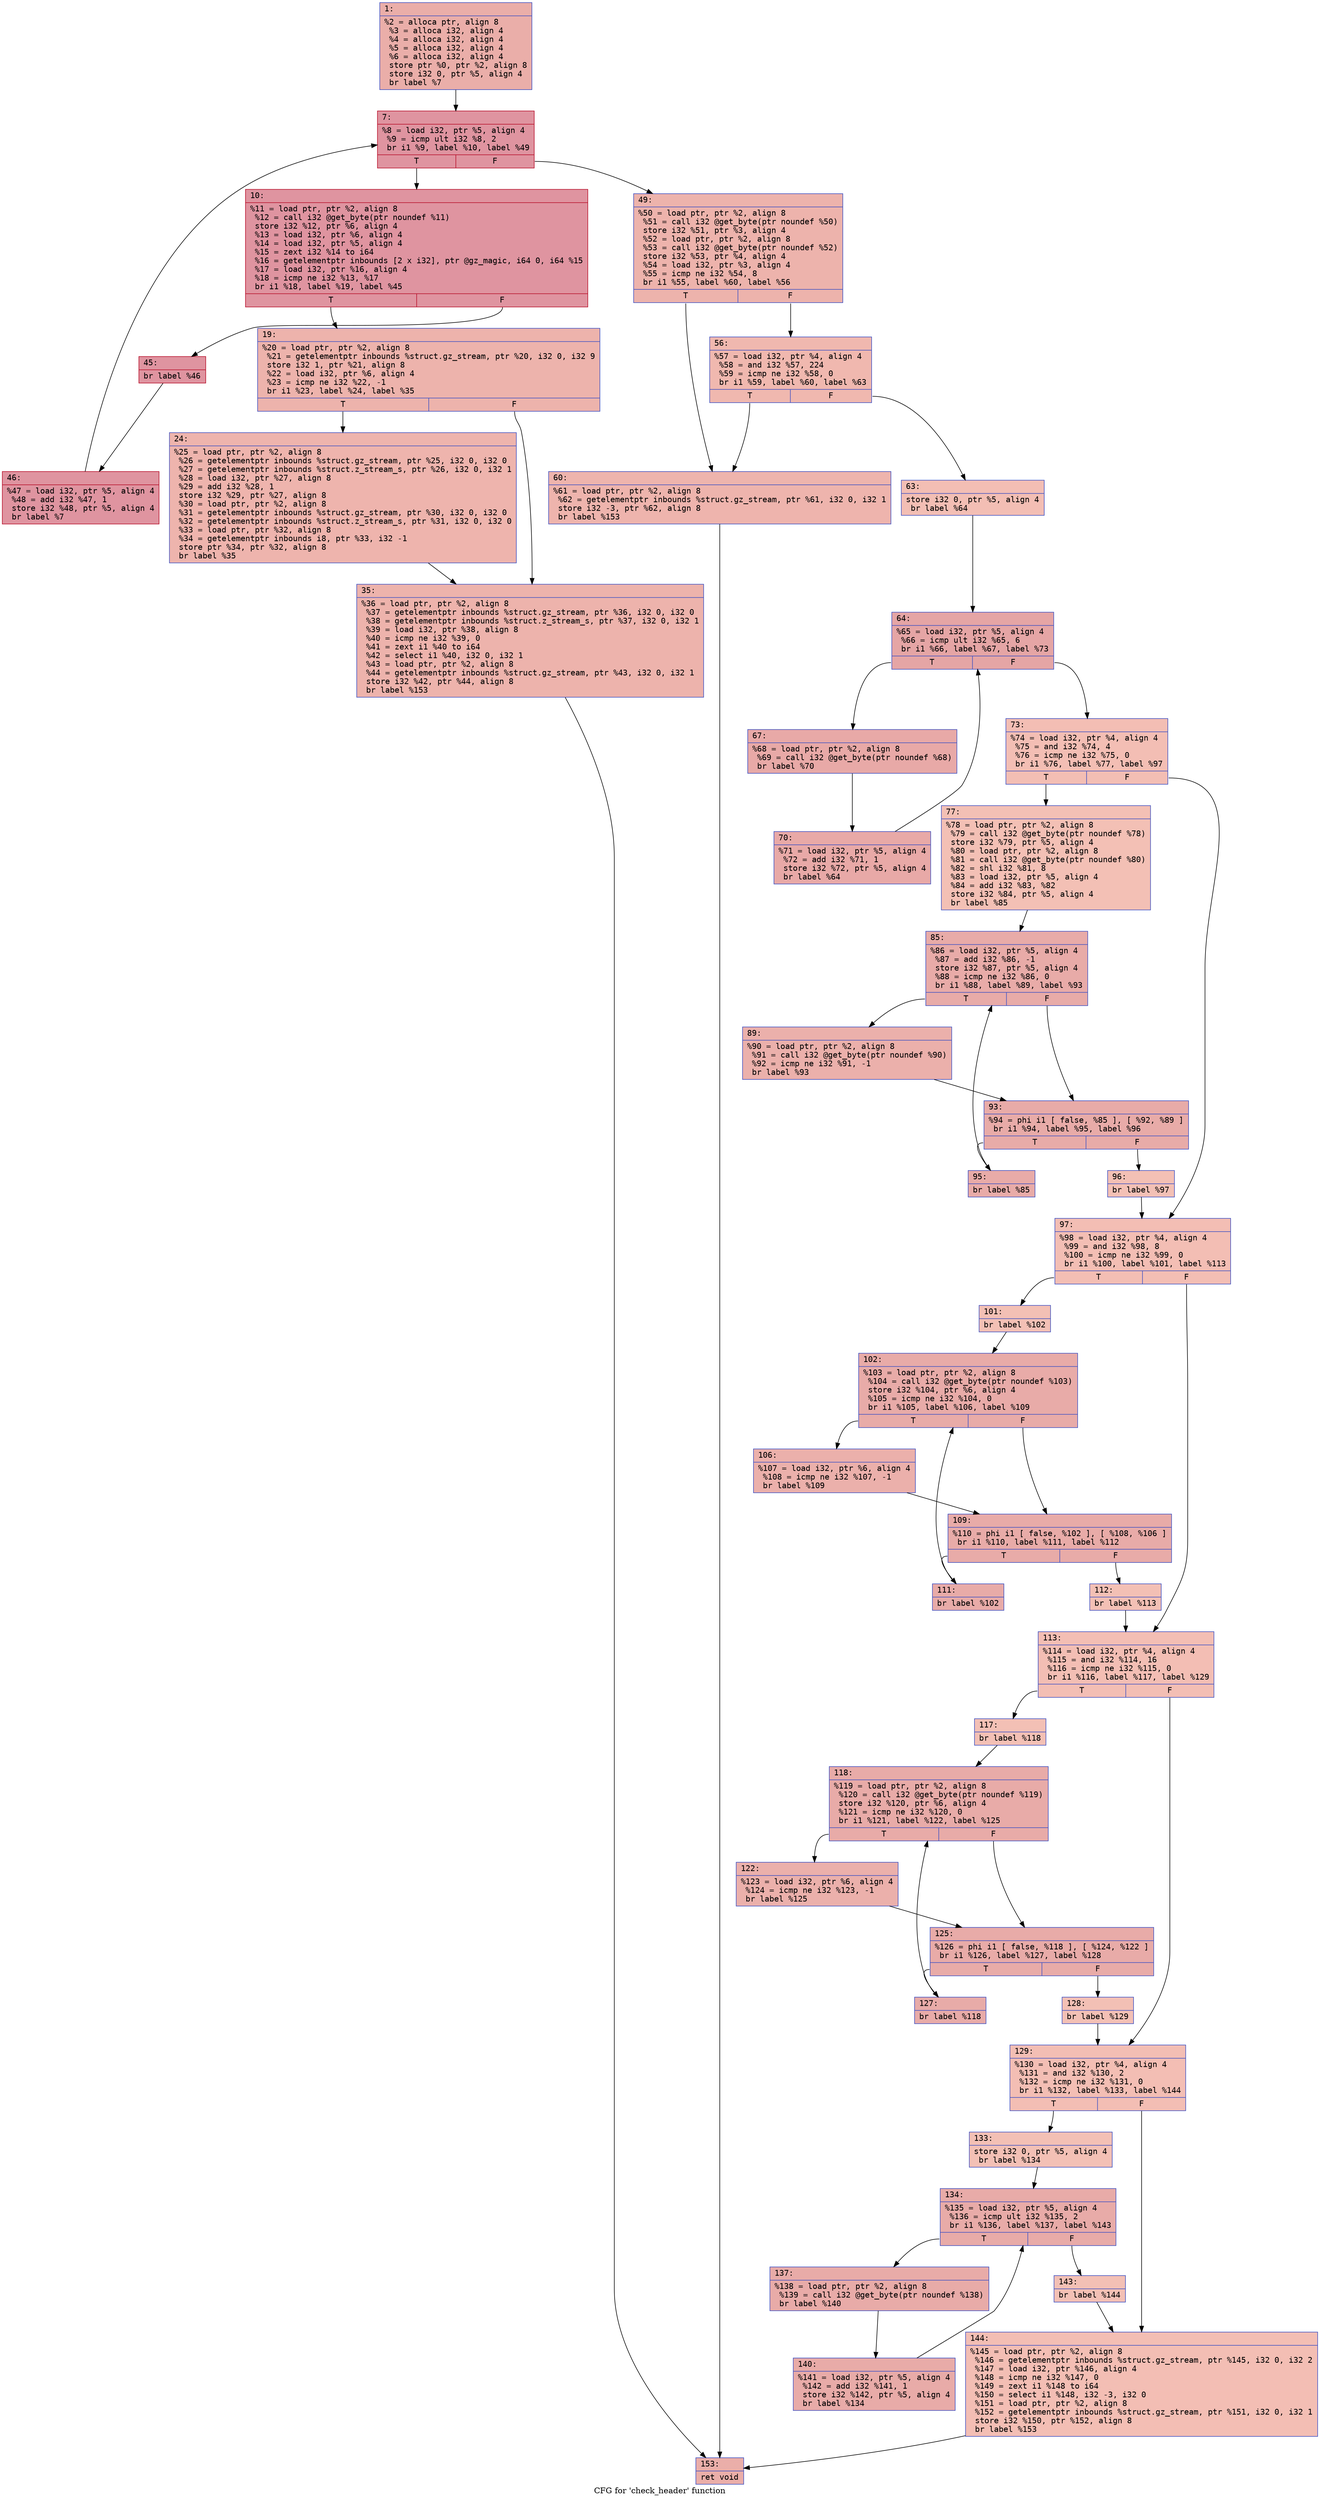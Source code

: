 digraph "CFG for 'check_header' function" {
	label="CFG for 'check_header' function";

	Node0x600002d93f20 [shape=record,color="#3d50c3ff", style=filled, fillcolor="#d0473d70" fontname="Courier",label="{1:\l|  %2 = alloca ptr, align 8\l  %3 = alloca i32, align 4\l  %4 = alloca i32, align 4\l  %5 = alloca i32, align 4\l  %6 = alloca i32, align 4\l  store ptr %0, ptr %2, align 8\l  store i32 0, ptr %5, align 4\l  br label %7\l}"];
	Node0x600002d93f20 -> Node0x600002d93f70[tooltip="1 -> 7\nProbability 100.00%" ];
	Node0x600002d93f70 [shape=record,color="#b70d28ff", style=filled, fillcolor="#b70d2870" fontname="Courier",label="{7:\l|  %8 = load i32, ptr %5, align 4\l  %9 = icmp ult i32 %8, 2\l  br i1 %9, label %10, label %49\l|{<s0>T|<s1>F}}"];
	Node0x600002d93f70:s0 -> Node0x600002d8c000[tooltip="7 -> 10\nProbability 96.88%" ];
	Node0x600002d93f70:s1 -> Node0x600002d8c1e0[tooltip="7 -> 49\nProbability 3.12%" ];
	Node0x600002d8c000 [shape=record,color="#b70d28ff", style=filled, fillcolor="#b70d2870" fontname="Courier",label="{10:\l|  %11 = load ptr, ptr %2, align 8\l  %12 = call i32 @get_byte(ptr noundef %11)\l  store i32 %12, ptr %6, align 4\l  %13 = load i32, ptr %6, align 4\l  %14 = load i32, ptr %5, align 4\l  %15 = zext i32 %14 to i64\l  %16 = getelementptr inbounds [2 x i32], ptr @gz_magic, i64 0, i64 %15\l  %17 = load i32, ptr %16, align 4\l  %18 = icmp ne i32 %13, %17\l  br i1 %18, label %19, label %45\l|{<s0>T|<s1>F}}"];
	Node0x600002d8c000:s0 -> Node0x600002d8c050[tooltip="10 -> 19\nProbability 3.12%" ];
	Node0x600002d8c000:s1 -> Node0x600002d8c140[tooltip="10 -> 45\nProbability 96.88%" ];
	Node0x600002d8c050 [shape=record,color="#3d50c3ff", style=filled, fillcolor="#d6524470" fontname="Courier",label="{19:\l|  %20 = load ptr, ptr %2, align 8\l  %21 = getelementptr inbounds %struct.gz_stream, ptr %20, i32 0, i32 9\l  store i32 1, ptr %21, align 8\l  %22 = load i32, ptr %6, align 4\l  %23 = icmp ne i32 %22, -1\l  br i1 %23, label %24, label %35\l|{<s0>T|<s1>F}}"];
	Node0x600002d8c050:s0 -> Node0x600002d8c0a0[tooltip="19 -> 24\nProbability 62.50%" ];
	Node0x600002d8c050:s1 -> Node0x600002d8c0f0[tooltip="19 -> 35\nProbability 37.50%" ];
	Node0x600002d8c0a0 [shape=record,color="#3d50c3ff", style=filled, fillcolor="#d8564670" fontname="Courier",label="{24:\l|  %25 = load ptr, ptr %2, align 8\l  %26 = getelementptr inbounds %struct.gz_stream, ptr %25, i32 0, i32 0\l  %27 = getelementptr inbounds %struct.z_stream_s, ptr %26, i32 0, i32 1\l  %28 = load i32, ptr %27, align 8\l  %29 = add i32 %28, 1\l  store i32 %29, ptr %27, align 8\l  %30 = load ptr, ptr %2, align 8\l  %31 = getelementptr inbounds %struct.gz_stream, ptr %30, i32 0, i32 0\l  %32 = getelementptr inbounds %struct.z_stream_s, ptr %31, i32 0, i32 0\l  %33 = load ptr, ptr %32, align 8\l  %34 = getelementptr inbounds i8, ptr %33, i32 -1\l  store ptr %34, ptr %32, align 8\l  br label %35\l}"];
	Node0x600002d8c0a0 -> Node0x600002d8c0f0[tooltip="24 -> 35\nProbability 100.00%" ];
	Node0x600002d8c0f0 [shape=record,color="#3d50c3ff", style=filled, fillcolor="#d6524470" fontname="Courier",label="{35:\l|  %36 = load ptr, ptr %2, align 8\l  %37 = getelementptr inbounds %struct.gz_stream, ptr %36, i32 0, i32 0\l  %38 = getelementptr inbounds %struct.z_stream_s, ptr %37, i32 0, i32 1\l  %39 = load i32, ptr %38, align 8\l  %40 = icmp ne i32 %39, 0\l  %41 = zext i1 %40 to i64\l  %42 = select i1 %40, i32 0, i32 1\l  %43 = load ptr, ptr %2, align 8\l  %44 = getelementptr inbounds %struct.gz_stream, ptr %43, i32 0, i32 1\l  store i32 %42, ptr %44, align 8\l  br label %153\l}"];
	Node0x600002d8c0f0 -> Node0x600002d8ccd0[tooltip="35 -> 153\nProbability 100.00%" ];
	Node0x600002d8c140 [shape=record,color="#b70d28ff", style=filled, fillcolor="#b70d2870" fontname="Courier",label="{45:\l|  br label %46\l}"];
	Node0x600002d8c140 -> Node0x600002d8c190[tooltip="45 -> 46\nProbability 100.00%" ];
	Node0x600002d8c190 [shape=record,color="#b70d28ff", style=filled, fillcolor="#b70d2870" fontname="Courier",label="{46:\l|  %47 = load i32, ptr %5, align 4\l  %48 = add i32 %47, 1\l  store i32 %48, ptr %5, align 4\l  br label %7\l}"];
	Node0x600002d8c190 -> Node0x600002d93f70[tooltip="46 -> 7\nProbability 100.00%" ];
	Node0x600002d8c1e0 [shape=record,color="#3d50c3ff", style=filled, fillcolor="#d6524470" fontname="Courier",label="{49:\l|  %50 = load ptr, ptr %2, align 8\l  %51 = call i32 @get_byte(ptr noundef %50)\l  store i32 %51, ptr %3, align 4\l  %52 = load ptr, ptr %2, align 8\l  %53 = call i32 @get_byte(ptr noundef %52)\l  store i32 %53, ptr %4, align 4\l  %54 = load i32, ptr %3, align 4\l  %55 = icmp ne i32 %54, 8\l  br i1 %55, label %60, label %56\l|{<s0>T|<s1>F}}"];
	Node0x600002d8c1e0:s0 -> Node0x600002d8c280[tooltip="49 -> 60\nProbability 50.00%" ];
	Node0x600002d8c1e0:s1 -> Node0x600002d8c230[tooltip="49 -> 56\nProbability 50.00%" ];
	Node0x600002d8c230 [shape=record,color="#3d50c3ff", style=filled, fillcolor="#dc5d4a70" fontname="Courier",label="{56:\l|  %57 = load i32, ptr %4, align 4\l  %58 = and i32 %57, 224\l  %59 = icmp ne i32 %58, 0\l  br i1 %59, label %60, label %63\l|{<s0>T|<s1>F}}"];
	Node0x600002d8c230:s0 -> Node0x600002d8c280[tooltip="56 -> 60\nProbability 62.50%" ];
	Node0x600002d8c230:s1 -> Node0x600002d8c2d0[tooltip="56 -> 63\nProbability 37.50%" ];
	Node0x600002d8c280 [shape=record,color="#3d50c3ff", style=filled, fillcolor="#d8564670" fontname="Courier",label="{60:\l|  %61 = load ptr, ptr %2, align 8\l  %62 = getelementptr inbounds %struct.gz_stream, ptr %61, i32 0, i32 1\l  store i32 -3, ptr %62, align 8\l  br label %153\l}"];
	Node0x600002d8c280 -> Node0x600002d8ccd0[tooltip="60 -> 153\nProbability 100.00%" ];
	Node0x600002d8c2d0 [shape=record,color="#3d50c3ff", style=filled, fillcolor="#e36c5570" fontname="Courier",label="{63:\l|  store i32 0, ptr %5, align 4\l  br label %64\l}"];
	Node0x600002d8c2d0 -> Node0x600002d8c320[tooltip="63 -> 64\nProbability 100.00%" ];
	Node0x600002d8c320 [shape=record,color="#3d50c3ff", style=filled, fillcolor="#c5333470" fontname="Courier",label="{64:\l|  %65 = load i32, ptr %5, align 4\l  %66 = icmp ult i32 %65, 6\l  br i1 %66, label %67, label %73\l|{<s0>T|<s1>F}}"];
	Node0x600002d8c320:s0 -> Node0x600002d8c370[tooltip="64 -> 67\nProbability 96.88%" ];
	Node0x600002d8c320:s1 -> Node0x600002d8c410[tooltip="64 -> 73\nProbability 3.12%" ];
	Node0x600002d8c370 [shape=record,color="#3d50c3ff", style=filled, fillcolor="#ca3b3770" fontname="Courier",label="{67:\l|  %68 = load ptr, ptr %2, align 8\l  %69 = call i32 @get_byte(ptr noundef %68)\l  br label %70\l}"];
	Node0x600002d8c370 -> Node0x600002d8c3c0[tooltip="67 -> 70\nProbability 100.00%" ];
	Node0x600002d8c3c0 [shape=record,color="#3d50c3ff", style=filled, fillcolor="#ca3b3770" fontname="Courier",label="{70:\l|  %71 = load i32, ptr %5, align 4\l  %72 = add i32 %71, 1\l  store i32 %72, ptr %5, align 4\l  br label %64\l}"];
	Node0x600002d8c3c0 -> Node0x600002d8c320[tooltip="70 -> 64\nProbability 100.00%" ];
	Node0x600002d8c410 [shape=record,color="#3d50c3ff", style=filled, fillcolor="#e36c5570" fontname="Courier",label="{73:\l|  %74 = load i32, ptr %4, align 4\l  %75 = and i32 %74, 4\l  %76 = icmp ne i32 %75, 0\l  br i1 %76, label %77, label %97\l|{<s0>T|<s1>F}}"];
	Node0x600002d8c410:s0 -> Node0x600002d8c460[tooltip="73 -> 77\nProbability 50.00%" ];
	Node0x600002d8c410:s1 -> Node0x600002d8c640[tooltip="73 -> 97\nProbability 50.00%" ];
	Node0x600002d8c460 [shape=record,color="#3d50c3ff", style=filled, fillcolor="#e5705870" fontname="Courier",label="{77:\l|  %78 = load ptr, ptr %2, align 8\l  %79 = call i32 @get_byte(ptr noundef %78)\l  store i32 %79, ptr %5, align 4\l  %80 = load ptr, ptr %2, align 8\l  %81 = call i32 @get_byte(ptr noundef %80)\l  %82 = shl i32 %81, 8\l  %83 = load i32, ptr %5, align 4\l  %84 = add i32 %83, %82\l  store i32 %84, ptr %5, align 4\l  br label %85\l}"];
	Node0x600002d8c460 -> Node0x600002d8c4b0[tooltip="77 -> 85\nProbability 100.00%" ];
	Node0x600002d8c4b0 [shape=record,color="#3d50c3ff", style=filled, fillcolor="#cc403a70" fontname="Courier",label="{85:\l|  %86 = load i32, ptr %5, align 4\l  %87 = add i32 %86, -1\l  store i32 %87, ptr %5, align 4\l  %88 = icmp ne i32 %86, 0\l  br i1 %88, label %89, label %93\l|{<s0>T|<s1>F}}"];
	Node0x600002d8c4b0:s0 -> Node0x600002d8c500[tooltip="85 -> 89\nProbability 62.50%" ];
	Node0x600002d8c4b0:s1 -> Node0x600002d8c550[tooltip="85 -> 93\nProbability 37.50%" ];
	Node0x600002d8c500 [shape=record,color="#3d50c3ff", style=filled, fillcolor="#d24b4070" fontname="Courier",label="{89:\l|  %90 = load ptr, ptr %2, align 8\l  %91 = call i32 @get_byte(ptr noundef %90)\l  %92 = icmp ne i32 %91, -1\l  br label %93\l}"];
	Node0x600002d8c500 -> Node0x600002d8c550[tooltip="89 -> 93\nProbability 100.00%" ];
	Node0x600002d8c550 [shape=record,color="#3d50c3ff", style=filled, fillcolor="#cc403a70" fontname="Courier",label="{93:\l|  %94 = phi i1 [ false, %85 ], [ %92, %89 ]\l  br i1 %94, label %95, label %96\l|{<s0>T|<s1>F}}"];
	Node0x600002d8c550:s0 -> Node0x600002d8c5a0[tooltip="93 -> 95\nProbability 96.88%" ];
	Node0x600002d8c550:s1 -> Node0x600002d8c5f0[tooltip="93 -> 96\nProbability 3.12%" ];
	Node0x600002d8c5a0 [shape=record,color="#3d50c3ff", style=filled, fillcolor="#cc403a70" fontname="Courier",label="{95:\l|  br label %85\l}"];
	Node0x600002d8c5a0 -> Node0x600002d8c4b0[tooltip="95 -> 85\nProbability 100.00%" ];
	Node0x600002d8c5f0 [shape=record,color="#3d50c3ff", style=filled, fillcolor="#e5705870" fontname="Courier",label="{96:\l|  br label %97\l}"];
	Node0x600002d8c5f0 -> Node0x600002d8c640[tooltip="96 -> 97\nProbability 100.00%" ];
	Node0x600002d8c640 [shape=record,color="#3d50c3ff", style=filled, fillcolor="#e36c5570" fontname="Courier",label="{97:\l|  %98 = load i32, ptr %4, align 4\l  %99 = and i32 %98, 8\l  %100 = icmp ne i32 %99, 0\l  br i1 %100, label %101, label %113\l|{<s0>T|<s1>F}}"];
	Node0x600002d8c640:s0 -> Node0x600002d8c690[tooltip="97 -> 101\nProbability 50.00%" ];
	Node0x600002d8c640:s1 -> Node0x600002d8c870[tooltip="97 -> 113\nProbability 50.00%" ];
	Node0x600002d8c690 [shape=record,color="#3d50c3ff", style=filled, fillcolor="#e5705870" fontname="Courier",label="{101:\l|  br label %102\l}"];
	Node0x600002d8c690 -> Node0x600002d8c6e0[tooltip="101 -> 102\nProbability 100.00%" ];
	Node0x600002d8c6e0 [shape=record,color="#3d50c3ff", style=filled, fillcolor="#cc403a70" fontname="Courier",label="{102:\l|  %103 = load ptr, ptr %2, align 8\l  %104 = call i32 @get_byte(ptr noundef %103)\l  store i32 %104, ptr %6, align 4\l  %105 = icmp ne i32 %104, 0\l  br i1 %105, label %106, label %109\l|{<s0>T|<s1>F}}"];
	Node0x600002d8c6e0:s0 -> Node0x600002d8c730[tooltip="102 -> 106\nProbability 62.50%" ];
	Node0x600002d8c6e0:s1 -> Node0x600002d8c780[tooltip="102 -> 109\nProbability 37.50%" ];
	Node0x600002d8c730 [shape=record,color="#3d50c3ff", style=filled, fillcolor="#d24b4070" fontname="Courier",label="{106:\l|  %107 = load i32, ptr %6, align 4\l  %108 = icmp ne i32 %107, -1\l  br label %109\l}"];
	Node0x600002d8c730 -> Node0x600002d8c780[tooltip="106 -> 109\nProbability 100.00%" ];
	Node0x600002d8c780 [shape=record,color="#3d50c3ff", style=filled, fillcolor="#cc403a70" fontname="Courier",label="{109:\l|  %110 = phi i1 [ false, %102 ], [ %108, %106 ]\l  br i1 %110, label %111, label %112\l|{<s0>T|<s1>F}}"];
	Node0x600002d8c780:s0 -> Node0x600002d8c7d0[tooltip="109 -> 111\nProbability 96.88%" ];
	Node0x600002d8c780:s1 -> Node0x600002d8c820[tooltip="109 -> 112\nProbability 3.12%" ];
	Node0x600002d8c7d0 [shape=record,color="#3d50c3ff", style=filled, fillcolor="#cc403a70" fontname="Courier",label="{111:\l|  br label %102\l}"];
	Node0x600002d8c7d0 -> Node0x600002d8c6e0[tooltip="111 -> 102\nProbability 100.00%" ];
	Node0x600002d8c820 [shape=record,color="#3d50c3ff", style=filled, fillcolor="#e5705870" fontname="Courier",label="{112:\l|  br label %113\l}"];
	Node0x600002d8c820 -> Node0x600002d8c870[tooltip="112 -> 113\nProbability 100.00%" ];
	Node0x600002d8c870 [shape=record,color="#3d50c3ff", style=filled, fillcolor="#e36c5570" fontname="Courier",label="{113:\l|  %114 = load i32, ptr %4, align 4\l  %115 = and i32 %114, 16\l  %116 = icmp ne i32 %115, 0\l  br i1 %116, label %117, label %129\l|{<s0>T|<s1>F}}"];
	Node0x600002d8c870:s0 -> Node0x600002d8c8c0[tooltip="113 -> 117\nProbability 50.00%" ];
	Node0x600002d8c870:s1 -> Node0x600002d8caa0[tooltip="113 -> 129\nProbability 50.00%" ];
	Node0x600002d8c8c0 [shape=record,color="#3d50c3ff", style=filled, fillcolor="#e5705870" fontname="Courier",label="{117:\l|  br label %118\l}"];
	Node0x600002d8c8c0 -> Node0x600002d8c910[tooltip="117 -> 118\nProbability 100.00%" ];
	Node0x600002d8c910 [shape=record,color="#3d50c3ff", style=filled, fillcolor="#cc403a70" fontname="Courier",label="{118:\l|  %119 = load ptr, ptr %2, align 8\l  %120 = call i32 @get_byte(ptr noundef %119)\l  store i32 %120, ptr %6, align 4\l  %121 = icmp ne i32 %120, 0\l  br i1 %121, label %122, label %125\l|{<s0>T|<s1>F}}"];
	Node0x600002d8c910:s0 -> Node0x600002d8c960[tooltip="118 -> 122\nProbability 62.50%" ];
	Node0x600002d8c910:s1 -> Node0x600002d8c9b0[tooltip="118 -> 125\nProbability 37.50%" ];
	Node0x600002d8c960 [shape=record,color="#3d50c3ff", style=filled, fillcolor="#d24b4070" fontname="Courier",label="{122:\l|  %123 = load i32, ptr %6, align 4\l  %124 = icmp ne i32 %123, -1\l  br label %125\l}"];
	Node0x600002d8c960 -> Node0x600002d8c9b0[tooltip="122 -> 125\nProbability 100.00%" ];
	Node0x600002d8c9b0 [shape=record,color="#3d50c3ff", style=filled, fillcolor="#cc403a70" fontname="Courier",label="{125:\l|  %126 = phi i1 [ false, %118 ], [ %124, %122 ]\l  br i1 %126, label %127, label %128\l|{<s0>T|<s1>F}}"];
	Node0x600002d8c9b0:s0 -> Node0x600002d8ca00[tooltip="125 -> 127\nProbability 96.88%" ];
	Node0x600002d8c9b0:s1 -> Node0x600002d8ca50[tooltip="125 -> 128\nProbability 3.12%" ];
	Node0x600002d8ca00 [shape=record,color="#3d50c3ff", style=filled, fillcolor="#cc403a70" fontname="Courier",label="{127:\l|  br label %118\l}"];
	Node0x600002d8ca00 -> Node0x600002d8c910[tooltip="127 -> 118\nProbability 100.00%" ];
	Node0x600002d8ca50 [shape=record,color="#3d50c3ff", style=filled, fillcolor="#e5705870" fontname="Courier",label="{128:\l|  br label %129\l}"];
	Node0x600002d8ca50 -> Node0x600002d8caa0[tooltip="128 -> 129\nProbability 100.00%" ];
	Node0x600002d8caa0 [shape=record,color="#3d50c3ff", style=filled, fillcolor="#e36c5570" fontname="Courier",label="{129:\l|  %130 = load i32, ptr %4, align 4\l  %131 = and i32 %130, 2\l  %132 = icmp ne i32 %131, 0\l  br i1 %132, label %133, label %144\l|{<s0>T|<s1>F}}"];
	Node0x600002d8caa0:s0 -> Node0x600002d8caf0[tooltip="129 -> 133\nProbability 50.00%" ];
	Node0x600002d8caa0:s1 -> Node0x600002d8cc80[tooltip="129 -> 144\nProbability 50.00%" ];
	Node0x600002d8caf0 [shape=record,color="#3d50c3ff", style=filled, fillcolor="#e5705870" fontname="Courier",label="{133:\l|  store i32 0, ptr %5, align 4\l  br label %134\l}"];
	Node0x600002d8caf0 -> Node0x600002d8cb40[tooltip="133 -> 134\nProbability 100.00%" ];
	Node0x600002d8cb40 [shape=record,color="#3d50c3ff", style=filled, fillcolor="#cc403a70" fontname="Courier",label="{134:\l|  %135 = load i32, ptr %5, align 4\l  %136 = icmp ult i32 %135, 2\l  br i1 %136, label %137, label %143\l|{<s0>T|<s1>F}}"];
	Node0x600002d8cb40:s0 -> Node0x600002d8cb90[tooltip="134 -> 137\nProbability 96.88%" ];
	Node0x600002d8cb40:s1 -> Node0x600002d8cc30[tooltip="134 -> 143\nProbability 3.12%" ];
	Node0x600002d8cb90 [shape=record,color="#3d50c3ff", style=filled, fillcolor="#cc403a70" fontname="Courier",label="{137:\l|  %138 = load ptr, ptr %2, align 8\l  %139 = call i32 @get_byte(ptr noundef %138)\l  br label %140\l}"];
	Node0x600002d8cb90 -> Node0x600002d8cbe0[tooltip="137 -> 140\nProbability 100.00%" ];
	Node0x600002d8cbe0 [shape=record,color="#3d50c3ff", style=filled, fillcolor="#cc403a70" fontname="Courier",label="{140:\l|  %141 = load i32, ptr %5, align 4\l  %142 = add i32 %141, 1\l  store i32 %142, ptr %5, align 4\l  br label %134\l}"];
	Node0x600002d8cbe0 -> Node0x600002d8cb40[tooltip="140 -> 134\nProbability 100.00%" ];
	Node0x600002d8cc30 [shape=record,color="#3d50c3ff", style=filled, fillcolor="#e5705870" fontname="Courier",label="{143:\l|  br label %144\l}"];
	Node0x600002d8cc30 -> Node0x600002d8cc80[tooltip="143 -> 144\nProbability 100.00%" ];
	Node0x600002d8cc80 [shape=record,color="#3d50c3ff", style=filled, fillcolor="#e36c5570" fontname="Courier",label="{144:\l|  %145 = load ptr, ptr %2, align 8\l  %146 = getelementptr inbounds %struct.gz_stream, ptr %145, i32 0, i32 2\l  %147 = load i32, ptr %146, align 4\l  %148 = icmp ne i32 %147, 0\l  %149 = zext i1 %148 to i64\l  %150 = select i1 %148, i32 -3, i32 0\l  %151 = load ptr, ptr %2, align 8\l  %152 = getelementptr inbounds %struct.gz_stream, ptr %151, i32 0, i32 1\l  store i32 %150, ptr %152, align 8\l  br label %153\l}"];
	Node0x600002d8cc80 -> Node0x600002d8ccd0[tooltip="144 -> 153\nProbability 100.00%" ];
	Node0x600002d8ccd0 [shape=record,color="#3d50c3ff", style=filled, fillcolor="#d0473d70" fontname="Courier",label="{153:\l|  ret void\l}"];
}
